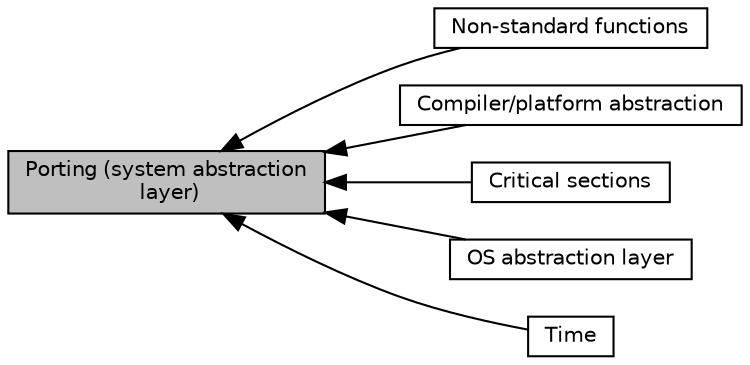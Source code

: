 digraph "Porting (system abstraction layer)"
{
  edge [fontname="Helvetica",fontsize="10",labelfontname="Helvetica",labelfontsize="10"];
  node [fontname="Helvetica",fontsize="10",shape=box];
  rankdir=LR;
  Node3 [label="Non-standard functions",height=0.2,width=0.4,color="black", fillcolor="white", style="filled",URL="$group__sys__nonstandard.html",tooltip=" "];
  Node2 [label="Compiler/platform abstraction",height=0.2,width=0.4,color="black", fillcolor="white", style="filled",URL="$group__compiler__abstraction.html",tooltip=" "];
  Node6 [label="Critical sections",height=0.2,width=0.4,color="black", fillcolor="white", style="filled",URL="$group__sys__prot.html",tooltip=" "];
  Node1 [label="Porting (system abstraction\l layer)",height=0.2,width=0.4,color="black", fillcolor="grey75", style="filled", fontcolor="black",tooltip=" "];
  Node4 [label="OS abstraction layer",height=0.2,width=0.4,color="black", fillcolor="white", style="filled",URL="$group__sys__os.html",tooltip=" "];
  Node5 [label="Time",height=0.2,width=0.4,color="black", fillcolor="white", style="filled",URL="$group__sys__time.html",tooltip=" "];
  Node1->Node2 [shape=plaintext, dir="back", style="solid"];
  Node1->Node3 [shape=plaintext, dir="back", style="solid"];
  Node1->Node4 [shape=plaintext, dir="back", style="solid"];
  Node1->Node5 [shape=plaintext, dir="back", style="solid"];
  Node1->Node6 [shape=plaintext, dir="back", style="solid"];
}
